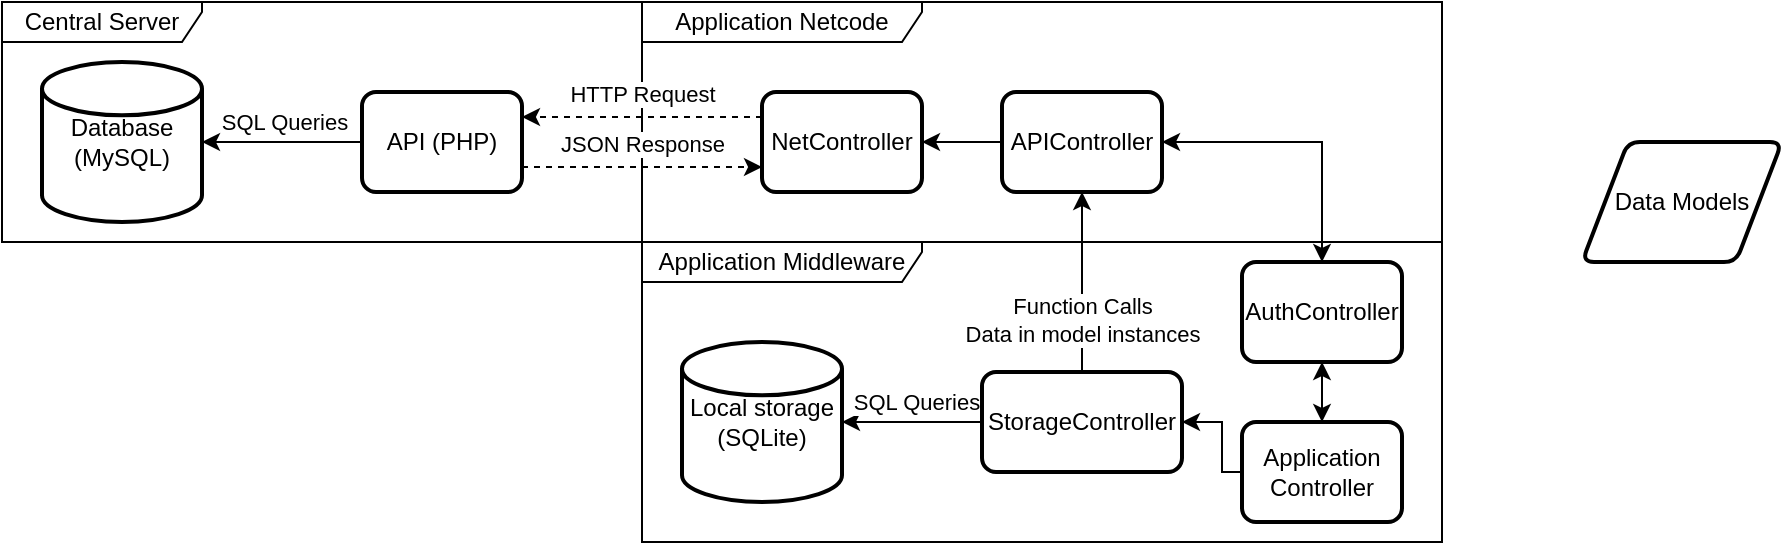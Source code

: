 <mxfile version="15.4.0" type="device"><diagram id="rBgrvDKeevQr2r-MHUid" name="Page-1"><mxGraphModel dx="677" dy="410" grid="1" gridSize="10" guides="1" tooltips="1" connect="1" arrows="1" fold="1" page="1" pageScale="1" pageWidth="1100" pageHeight="850" math="0" shadow="0"><root><mxCell id="0"/><mxCell id="1" parent="0"/><mxCell id="oBywFkZO8cjeti_Iil1V-42" value="Application Middleware" style="shape=umlFrame;whiteSpace=wrap;html=1;width=140;height=20;" vertex="1" parent="1"><mxGeometry x="340" y="130" width="400" height="150" as="geometry"/></mxCell><mxCell id="oBywFkZO8cjeti_Iil1V-40" value="Application Netcode" style="shape=umlFrame;whiteSpace=wrap;html=1;width=140;height=20;" vertex="1" parent="1"><mxGeometry x="340" y="10" width="400" height="120" as="geometry"/></mxCell><mxCell id="oBywFkZO8cjeti_Iil1V-13" value="Central Server" style="shape=umlFrame;whiteSpace=wrap;html=1;width=100;height=20;" vertex="1" parent="1"><mxGeometry x="20" y="10" width="320" height="120" as="geometry"/></mxCell><mxCell id="oBywFkZO8cjeti_Iil1V-4" value="" style="edgeStyle=orthogonalEdgeStyle;rounded=0;orthogonalLoop=1;jettySize=auto;html=1;startArrow=classic;startFill=1;endArrow=none;endFill=0;" edge="1" parent="1" source="oBywFkZO8cjeti_Iil1V-1" target="oBywFkZO8cjeti_Iil1V-2"><mxGeometry relative="1" as="geometry"/></mxCell><mxCell id="oBywFkZO8cjeti_Iil1V-5" value="SQL Queries" style="edgeLabel;html=1;align=center;verticalAlign=middle;resizable=0;points=[];" vertex="1" connectable="0" parent="oBywFkZO8cjeti_Iil1V-4"><mxGeometry x="-0.268" y="1" relative="1" as="geometry"><mxPoint x="11" y="-9" as="offset"/></mxGeometry></mxCell><mxCell id="oBywFkZO8cjeti_Iil1V-1" value="Database&lt;br&gt;(MySQL)" style="strokeWidth=2;html=1;shape=mxgraph.flowchart.database;whiteSpace=wrap;" vertex="1" parent="1"><mxGeometry x="40" y="40" width="80" height="80" as="geometry"/></mxCell><mxCell id="oBywFkZO8cjeti_Iil1V-8" style="edgeStyle=orthogonalEdgeStyle;rounded=0;orthogonalLoop=1;jettySize=auto;html=1;exitX=1;exitY=0.75;exitDx=0;exitDy=0;entryX=0;entryY=0.75;entryDx=0;entryDy=0;startArrow=none;startFill=0;dashed=1;" edge="1" parent="1" source="oBywFkZO8cjeti_Iil1V-2" target="oBywFkZO8cjeti_Iil1V-6"><mxGeometry relative="1" as="geometry"/></mxCell><mxCell id="oBywFkZO8cjeti_Iil1V-10" value="JSON Response" style="edgeLabel;html=1;align=center;verticalAlign=middle;resizable=0;points=[];" vertex="1" connectable="0" parent="oBywFkZO8cjeti_Iil1V-8"><mxGeometry x="0.164" relative="1" as="geometry"><mxPoint x="-10" y="-12" as="offset"/></mxGeometry></mxCell><mxCell id="oBywFkZO8cjeti_Iil1V-2" value="API (PHP)" style="rounded=1;whiteSpace=wrap;html=1;absoluteArcSize=1;arcSize=14;strokeWidth=2;" vertex="1" parent="1"><mxGeometry x="200" y="55" width="80" height="50" as="geometry"/></mxCell><mxCell id="oBywFkZO8cjeti_Iil1V-7" style="edgeStyle=orthogonalEdgeStyle;rounded=0;orthogonalLoop=1;jettySize=auto;html=1;exitX=0;exitY=0.25;exitDx=0;exitDy=0;entryX=1;entryY=0.25;entryDx=0;entryDy=0;startArrow=none;startFill=0;dashed=1;" edge="1" parent="1" source="oBywFkZO8cjeti_Iil1V-6" target="oBywFkZO8cjeti_Iil1V-2"><mxGeometry relative="1" as="geometry"/></mxCell><mxCell id="oBywFkZO8cjeti_Iil1V-9" value="HTTP Request" style="edgeLabel;html=1;align=center;verticalAlign=middle;resizable=0;points=[];" vertex="1" connectable="0" parent="oBywFkZO8cjeti_Iil1V-7"><mxGeometry x="0.204" relative="1" as="geometry"><mxPoint x="12" y="-12" as="offset"/></mxGeometry></mxCell><mxCell id="oBywFkZO8cjeti_Iil1V-6" value="NetController" style="rounded=1;whiteSpace=wrap;html=1;absoluteArcSize=1;arcSize=14;strokeWidth=2;" vertex="1" parent="1"><mxGeometry x="400" y="55" width="80" height="50" as="geometry"/></mxCell><mxCell id="oBywFkZO8cjeti_Iil1V-45" style="edgeStyle=orthogonalEdgeStyle;rounded=0;orthogonalLoop=1;jettySize=auto;html=1;exitX=0.5;exitY=0;exitDx=0;exitDy=0;entryX=0.5;entryY=1;entryDx=0;entryDy=0;startArrow=classic;startFill=1;endArrow=classic;endFill=1;" edge="1" parent="1" source="oBywFkZO8cjeti_Iil1V-15" target="oBywFkZO8cjeti_Iil1V-25"><mxGeometry relative="1" as="geometry"/></mxCell><mxCell id="oBywFkZO8cjeti_Iil1V-48" style="edgeStyle=orthogonalEdgeStyle;rounded=0;orthogonalLoop=1;jettySize=auto;html=1;exitX=0;exitY=0.5;exitDx=0;exitDy=0;entryX=1;entryY=0.5;entryDx=0;entryDy=0;startArrow=none;startFill=0;endArrow=classic;endFill=1;" edge="1" parent="1" source="oBywFkZO8cjeti_Iil1V-15" target="oBywFkZO8cjeti_Iil1V-21"><mxGeometry relative="1" as="geometry"><Array as="points"><mxPoint x="630" y="245"/><mxPoint x="630" y="220"/></Array></mxGeometry></mxCell><mxCell id="oBywFkZO8cjeti_Iil1V-15" value="Application&lt;br&gt;Controller" style="rounded=1;whiteSpace=wrap;html=1;absoluteArcSize=1;arcSize=14;strokeWidth=2;" vertex="1" parent="1"><mxGeometry x="640" y="220" width="80" height="50" as="geometry"/></mxCell><mxCell id="oBywFkZO8cjeti_Iil1V-18" value="" style="edgeStyle=orthogonalEdgeStyle;rounded=0;orthogonalLoop=1;jettySize=auto;html=1;startArrow=classic;startFill=1;endArrow=none;endFill=0;" edge="1" parent="1" source="oBywFkZO8cjeti_Iil1V-20" target="oBywFkZO8cjeti_Iil1V-21"><mxGeometry relative="1" as="geometry"/></mxCell><mxCell id="oBywFkZO8cjeti_Iil1V-19" value="SQL Queries" style="edgeLabel;html=1;align=center;verticalAlign=middle;resizable=0;points=[];" vertex="1" connectable="0" parent="oBywFkZO8cjeti_Iil1V-18"><mxGeometry x="-0.268" y="1" relative="1" as="geometry"><mxPoint x="11" y="-9" as="offset"/></mxGeometry></mxCell><mxCell id="oBywFkZO8cjeti_Iil1V-20" value="Local storage&lt;br&gt;(SQLite)" style="strokeWidth=2;html=1;shape=mxgraph.flowchart.database;whiteSpace=wrap;" vertex="1" parent="1"><mxGeometry x="360" y="180" width="80" height="80" as="geometry"/></mxCell><mxCell id="oBywFkZO8cjeti_Iil1V-35" style="edgeStyle=none;rounded=0;orthogonalLoop=1;jettySize=auto;html=1;exitX=0.5;exitY=0;exitDx=0;exitDy=0;entryX=0.5;entryY=1;entryDx=0;entryDy=0;startArrow=none;startFill=0;" edge="1" parent="1" source="oBywFkZO8cjeti_Iil1V-21" target="oBywFkZO8cjeti_Iil1V-26"><mxGeometry relative="1" as="geometry"/></mxCell><mxCell id="oBywFkZO8cjeti_Iil1V-41" value="Function Calls&lt;br&gt;Data in model instances" style="edgeLabel;html=1;align=center;verticalAlign=middle;resizable=0;points=[];" vertex="1" connectable="0" parent="oBywFkZO8cjeti_Iil1V-35"><mxGeometry x="-0.762" relative="1" as="geometry"><mxPoint y="-16" as="offset"/></mxGeometry></mxCell><mxCell id="oBywFkZO8cjeti_Iil1V-21" value="StorageController" style="rounded=1;whiteSpace=wrap;html=1;absoluteArcSize=1;arcSize=14;strokeWidth=2;" vertex="1" parent="1"><mxGeometry x="510" y="195" width="100" height="50" as="geometry"/></mxCell><mxCell id="oBywFkZO8cjeti_Iil1V-23" value="Data Models" style="shape=parallelogram;html=1;strokeWidth=2;perimeter=parallelogramPerimeter;whiteSpace=wrap;rounded=1;arcSize=12;size=0.23;" vertex="1" parent="1"><mxGeometry x="810" y="80" width="100" height="60" as="geometry"/></mxCell><mxCell id="oBywFkZO8cjeti_Iil1V-25" value="AuthController" style="rounded=1;whiteSpace=wrap;html=1;absoluteArcSize=1;arcSize=14;strokeWidth=2;" vertex="1" parent="1"><mxGeometry x="640" y="140" width="80" height="50" as="geometry"/></mxCell><mxCell id="oBywFkZO8cjeti_Iil1V-32" style="edgeStyle=orthogonalEdgeStyle;rounded=0;orthogonalLoop=1;jettySize=auto;html=1;exitX=0;exitY=0.5;exitDx=0;exitDy=0;entryX=1;entryY=0.5;entryDx=0;entryDy=0;startArrow=none;startFill=0;" edge="1" parent="1" source="oBywFkZO8cjeti_Iil1V-26" target="oBywFkZO8cjeti_Iil1V-6"><mxGeometry relative="1" as="geometry"/></mxCell><mxCell id="oBywFkZO8cjeti_Iil1V-33" style="rounded=0;orthogonalLoop=1;jettySize=auto;html=1;exitX=1;exitY=0.5;exitDx=0;exitDy=0;entryX=0.5;entryY=0;entryDx=0;entryDy=0;startArrow=classic;startFill=1;edgeStyle=orthogonalEdgeStyle;" edge="1" parent="1" source="oBywFkZO8cjeti_Iil1V-26" target="oBywFkZO8cjeti_Iil1V-25"><mxGeometry relative="1" as="geometry"/></mxCell><mxCell id="oBywFkZO8cjeti_Iil1V-26" value="APIController" style="rounded=1;whiteSpace=wrap;html=1;absoluteArcSize=1;arcSize=14;strokeWidth=2;" vertex="1" parent="1"><mxGeometry x="520" y="55" width="80" height="50" as="geometry"/></mxCell></root></mxGraphModel></diagram></mxfile>